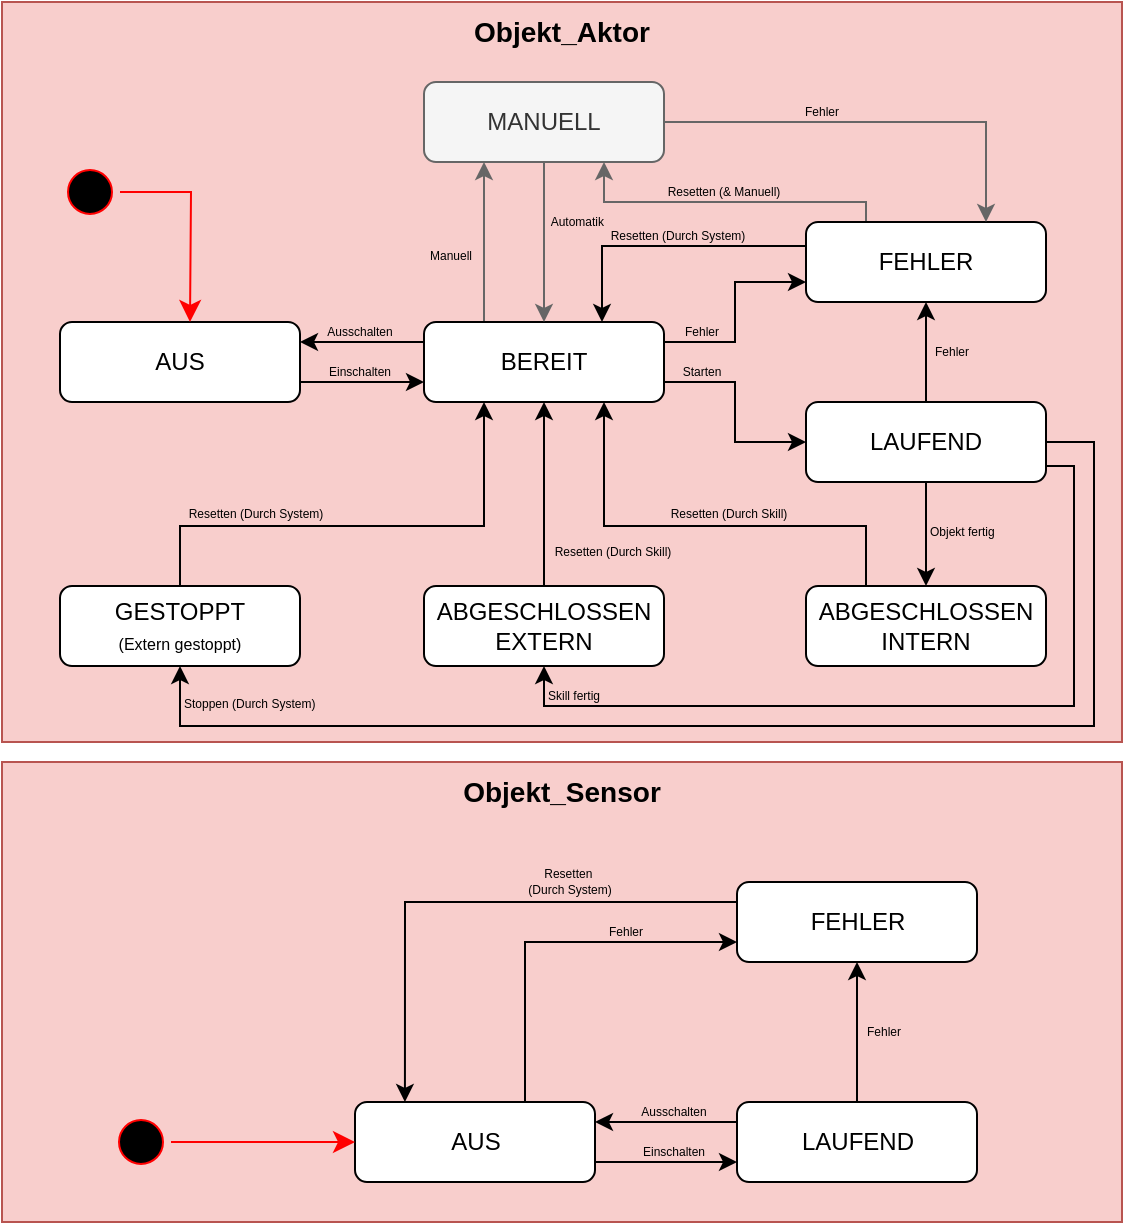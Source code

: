 <mxfile version="25.0.1">
  <diagram name="Seite-1" id="nUT34G9xeOLYj0SszjcQ">
    <mxGraphModel dx="1816" dy="694" grid="1" gridSize="10" guides="1" tooltips="1" connect="1" arrows="1" fold="1" page="1" pageScale="1" pageWidth="827" pageHeight="1169" math="0" shadow="0">
      <root>
        <mxCell id="0" />
        <mxCell id="1" parent="0" />
        <mxCell id="TMbh94kAc-SO85xrON7S-70" value="&lt;b&gt;&lt;font style=&quot;font-size: 14px;&quot;&gt;Objekt_Aktor&lt;/font&gt;&lt;/b&gt;" style="rounded=0;whiteSpace=wrap;html=1;fillColor=#f8cecc;strokeColor=#b85450;verticalAlign=top;" parent="1" vertex="1">
          <mxGeometry x="134" y="120" width="560" height="370" as="geometry" />
        </mxCell>
        <mxCell id="TMbh94kAc-SO85xrON7S-81" style="edgeStyle=orthogonalEdgeStyle;rounded=0;orthogonalLoop=1;jettySize=auto;html=1;entryX=0;entryY=0.75;entryDx=0;entryDy=0;" parent="1" source="TMbh94kAc-SO85xrON7S-71" target="TMbh94kAc-SO85xrON7S-73" edge="1">
          <mxGeometry relative="1" as="geometry">
            <Array as="points">
              <mxPoint x="304" y="310" />
              <mxPoint x="304" y="310" />
            </Array>
          </mxGeometry>
        </mxCell>
        <mxCell id="TMbh94kAc-SO85xrON7S-71" value="AUS" style="rounded=1;whiteSpace=wrap;html=1;" parent="1" vertex="1">
          <mxGeometry x="163" y="280" width="120" height="40" as="geometry" />
        </mxCell>
        <mxCell id="TMbh94kAc-SO85xrON7S-86" style="edgeStyle=orthogonalEdgeStyle;rounded=0;orthogonalLoop=1;jettySize=auto;html=1;exitX=1;exitY=0.75;exitDx=0;exitDy=0;entryX=0;entryY=0.5;entryDx=0;entryDy=0;" parent="1" source="TMbh94kAc-SO85xrON7S-73" target="TMbh94kAc-SO85xrON7S-74" edge="1">
          <mxGeometry relative="1" as="geometry" />
        </mxCell>
        <mxCell id="TMbh94kAc-SO85xrON7S-87" style="edgeStyle=orthogonalEdgeStyle;rounded=0;orthogonalLoop=1;jettySize=auto;html=1;exitX=1;exitY=0.25;exitDx=0;exitDy=0;entryX=0;entryY=0.75;entryDx=0;entryDy=0;" parent="1" source="TMbh94kAc-SO85xrON7S-73" target="TMbh94kAc-SO85xrON7S-75" edge="1">
          <mxGeometry relative="1" as="geometry" />
        </mxCell>
        <mxCell id="TMbh94kAc-SO85xrON7S-263" style="edgeStyle=orthogonalEdgeStyle;rounded=0;orthogonalLoop=1;jettySize=auto;html=1;exitX=0;exitY=0.25;exitDx=0;exitDy=0;entryX=1;entryY=0.25;entryDx=0;entryDy=0;" parent="1" source="TMbh94kAc-SO85xrON7S-73" target="TMbh94kAc-SO85xrON7S-71" edge="1">
          <mxGeometry relative="1" as="geometry" />
        </mxCell>
        <mxCell id="W-NJ1N2_PU1S09Mt8zdA-4" style="edgeStyle=orthogonalEdgeStyle;rounded=0;orthogonalLoop=1;jettySize=auto;html=1;exitX=0.25;exitY=0;exitDx=0;exitDy=0;entryX=0.25;entryY=1;entryDx=0;entryDy=0;fillColor=#f5f5f5;strokeColor=#666666;" parent="1" source="TMbh94kAc-SO85xrON7S-73" target="W-NJ1N2_PU1S09Mt8zdA-1" edge="1">
          <mxGeometry relative="1" as="geometry" />
        </mxCell>
        <mxCell id="TMbh94kAc-SO85xrON7S-73" value="BEREIT" style="rounded=1;whiteSpace=wrap;html=1;" parent="1" vertex="1">
          <mxGeometry x="345" y="280" width="120" height="40" as="geometry" />
        </mxCell>
        <mxCell id="TMbh94kAc-SO85xrON7S-83" style="edgeStyle=orthogonalEdgeStyle;rounded=0;orthogonalLoop=1;jettySize=auto;html=1;entryX=0.5;entryY=1;entryDx=0;entryDy=0;" parent="1" source="TMbh94kAc-SO85xrON7S-74" target="TMbh94kAc-SO85xrON7S-75" edge="1">
          <mxGeometry relative="1" as="geometry" />
        </mxCell>
        <mxCell id="TMbh94kAc-SO85xrON7S-88" style="edgeStyle=orthogonalEdgeStyle;rounded=0;orthogonalLoop=1;jettySize=auto;html=1;entryX=0.5;entryY=0;entryDx=0;entryDy=0;" parent="1" source="TMbh94kAc-SO85xrON7S-74" target="TMbh94kAc-SO85xrON7S-76" edge="1">
          <mxGeometry relative="1" as="geometry" />
        </mxCell>
        <mxCell id="SP4Yme70-6t-EXQiYsFF-5" style="edgeStyle=orthogonalEdgeStyle;rounded=0;orthogonalLoop=1;jettySize=auto;html=1;entryX=0.5;entryY=1;entryDx=0;entryDy=0;" edge="1" parent="1" source="TMbh94kAc-SO85xrON7S-74" target="SP4Yme70-6t-EXQiYsFF-1">
          <mxGeometry relative="1" as="geometry">
            <Array as="points">
              <mxPoint x="670" y="352" />
              <mxPoint x="670" y="472" />
              <mxPoint x="405" y="472" />
            </Array>
          </mxGeometry>
        </mxCell>
        <mxCell id="SP4Yme70-6t-EXQiYsFF-6" style="edgeStyle=orthogonalEdgeStyle;rounded=0;orthogonalLoop=1;jettySize=auto;html=1;entryX=0.5;entryY=1;entryDx=0;entryDy=0;" edge="1" parent="1" source="TMbh94kAc-SO85xrON7S-74" target="TMbh94kAc-SO85xrON7S-78">
          <mxGeometry relative="1" as="geometry">
            <Array as="points">
              <mxPoint x="680" y="340" />
              <mxPoint x="680" y="482" />
              <mxPoint x="223" y="482" />
            </Array>
          </mxGeometry>
        </mxCell>
        <mxCell id="TMbh94kAc-SO85xrON7S-74" value="LAUFEND" style="rounded=1;whiteSpace=wrap;html=1;" parent="1" vertex="1">
          <mxGeometry x="536" y="320" width="120" height="40" as="geometry" />
        </mxCell>
        <mxCell id="TMbh94kAc-SO85xrON7S-84" style="edgeStyle=orthogonalEdgeStyle;rounded=0;orthogonalLoop=1;jettySize=auto;html=1;" parent="1" edge="1">
          <mxGeometry relative="1" as="geometry">
            <mxPoint x="536" y="242" as="sourcePoint" />
            <mxPoint x="434" y="280" as="targetPoint" />
            <Array as="points">
              <mxPoint x="434" y="242" />
              <mxPoint x="434" y="280" />
            </Array>
          </mxGeometry>
        </mxCell>
        <mxCell id="W-NJ1N2_PU1S09Mt8zdA-6" style="edgeStyle=orthogonalEdgeStyle;rounded=0;orthogonalLoop=1;jettySize=auto;html=1;exitX=0.25;exitY=0;exitDx=0;exitDy=0;entryX=0.75;entryY=1;entryDx=0;entryDy=0;fillColor=#f5f5f5;strokeColor=#666666;" parent="1" source="TMbh94kAc-SO85xrON7S-75" target="W-NJ1N2_PU1S09Mt8zdA-1" edge="1">
          <mxGeometry relative="1" as="geometry">
            <Array as="points">
              <mxPoint x="566" y="220" />
              <mxPoint x="435" y="220" />
            </Array>
          </mxGeometry>
        </mxCell>
        <mxCell id="TMbh94kAc-SO85xrON7S-75" value="FEHLER" style="rounded=1;whiteSpace=wrap;html=1;" parent="1" vertex="1">
          <mxGeometry x="536" y="230" width="120" height="40" as="geometry" />
        </mxCell>
        <mxCell id="TMbh94kAc-SO85xrON7S-89" style="edgeStyle=orthogonalEdgeStyle;rounded=0;orthogonalLoop=1;jettySize=auto;html=1;exitX=0.25;exitY=0;exitDx=0;exitDy=0;entryX=0.75;entryY=1;entryDx=0;entryDy=0;" parent="1" source="TMbh94kAc-SO85xrON7S-76" target="TMbh94kAc-SO85xrON7S-73" edge="1">
          <mxGeometry relative="1" as="geometry">
            <Array as="points">
              <mxPoint x="566" y="382" />
              <mxPoint x="435" y="382" />
            </Array>
          </mxGeometry>
        </mxCell>
        <mxCell id="TMbh94kAc-SO85xrON7S-76" value="ABGESCHLOSSEN&lt;div&gt;INTERN&lt;/div&gt;" style="rounded=1;whiteSpace=wrap;html=1;" parent="1" vertex="1">
          <mxGeometry x="536" y="412" width="120" height="40" as="geometry" />
        </mxCell>
        <mxCell id="SP4Yme70-6t-EXQiYsFF-3" style="edgeStyle=orthogonalEdgeStyle;rounded=0;orthogonalLoop=1;jettySize=auto;html=1;entryX=0.25;entryY=1;entryDx=0;entryDy=0;" edge="1" parent="1" source="TMbh94kAc-SO85xrON7S-78" target="TMbh94kAc-SO85xrON7S-73">
          <mxGeometry relative="1" as="geometry">
            <Array as="points">
              <mxPoint x="223" y="382" />
              <mxPoint x="375" y="382" />
            </Array>
          </mxGeometry>
        </mxCell>
        <mxCell id="TMbh94kAc-SO85xrON7S-78" value="GESTOPPT&lt;div&gt;&lt;font style=&quot;font-size: 8px;&quot;&gt;(Extern gestoppt)&lt;/font&gt;&lt;/div&gt;" style="rounded=1;whiteSpace=wrap;html=1;" parent="1" vertex="1">
          <mxGeometry x="163" y="412" width="120" height="40" as="geometry" />
        </mxCell>
        <mxCell id="TMbh94kAc-SO85xrON7S-79" value="" style="ellipse;html=1;shape=startState;fillColor=#000000;strokeColor=#ff0000;" parent="1" vertex="1">
          <mxGeometry x="163" y="200" width="30" height="30" as="geometry" />
        </mxCell>
        <mxCell id="TMbh94kAc-SO85xrON7S-80" value="" style="edgeStyle=orthogonalEdgeStyle;html=1;verticalAlign=bottom;endArrow=classic;endSize=8;strokeColor=#ff0000;rounded=0;endFill=1;" parent="1" source="TMbh94kAc-SO85xrON7S-79" edge="1">
          <mxGeometry relative="1" as="geometry">
            <mxPoint x="228" y="280" as="targetPoint" />
          </mxGeometry>
        </mxCell>
        <mxCell id="TMbh94kAc-SO85xrON7S-258" value="Fehler" style="text;html=1;align=center;verticalAlign=middle;whiteSpace=wrap;rounded=0;fontSize=6;container=0;" parent="1" vertex="1">
          <mxGeometry x="454" y="280" width="60" height="10" as="geometry" />
        </mxCell>
        <mxCell id="TMbh94kAc-SO85xrON7S-259" value="Fehler" style="text;html=1;align=center;verticalAlign=middle;whiteSpace=wrap;rounded=0;fontSize=6;container=0;" parent="1" vertex="1">
          <mxGeometry x="579" y="290" width="60" height="10" as="geometry" />
        </mxCell>
        <mxCell id="TMbh94kAc-SO85xrON7S-260" value="Resetten (Durch System)" style="text;html=1;align=center;verticalAlign=middle;whiteSpace=wrap;rounded=0;fontSize=6;container=0;" parent="1" vertex="1">
          <mxGeometry x="434" y="232" width="76" height="10" as="geometry" />
        </mxCell>
        <mxCell id="TMbh94kAc-SO85xrON7S-264" value="Einschalten" style="text;html=1;align=center;verticalAlign=middle;whiteSpace=wrap;rounded=0;fontSize=6;container=0;" parent="1" vertex="1">
          <mxGeometry x="283" y="300" width="60" height="10" as="geometry" />
        </mxCell>
        <mxCell id="TMbh94kAc-SO85xrON7S-265" value="Ausschalten" style="text;html=1;align=center;verticalAlign=middle;whiteSpace=wrap;rounded=0;fontSize=6;container=0;" parent="1" vertex="1">
          <mxGeometry x="283" y="280" width="60" height="10" as="geometry" />
        </mxCell>
        <mxCell id="TMbh94kAc-SO85xrON7S-266" value="Starten" style="text;html=1;align=center;verticalAlign=middle;whiteSpace=wrap;rounded=0;fontSize=6;container=0;" parent="1" vertex="1">
          <mxGeometry x="454" y="300" width="60" height="10" as="geometry" />
        </mxCell>
        <mxCell id="TMbh94kAc-SO85xrON7S-268" value="Objekt fertig" style="text;html=1;align=left;verticalAlign=middle;whiteSpace=wrap;rounded=0;fontSize=6;container=0;" parent="1" vertex="1">
          <mxGeometry x="596" y="380" width="60" height="10" as="geometry" />
        </mxCell>
        <mxCell id="TMbh94kAc-SO85xrON7S-272" value="Stoppen (Durch System)" style="text;html=1;align=left;verticalAlign=middle;whiteSpace=wrap;rounded=0;fontSize=6;container=0;" parent="1" vertex="1">
          <mxGeometry x="223" y="466" width="77" height="10" as="geometry" />
        </mxCell>
        <mxCell id="TMbh94kAc-SO85xrON7S-275" value="Resetten (Durch Skill)" style="text;html=1;align=center;verticalAlign=middle;whiteSpace=wrap;rounded=0;fontSize=6;container=0;" parent="1" vertex="1">
          <mxGeometry x="465" y="371" width="65" height="10" as="geometry" />
        </mxCell>
        <mxCell id="W-NJ1N2_PU1S09Mt8zdA-3" style="edgeStyle=orthogonalEdgeStyle;rounded=0;orthogonalLoop=1;jettySize=auto;html=1;entryX=0.5;entryY=0;entryDx=0;entryDy=0;fillColor=#f5f5f5;strokeColor=#666666;" parent="1" source="W-NJ1N2_PU1S09Mt8zdA-1" target="TMbh94kAc-SO85xrON7S-73" edge="1">
          <mxGeometry relative="1" as="geometry" />
        </mxCell>
        <mxCell id="W-NJ1N2_PU1S09Mt8zdA-5" style="edgeStyle=orthogonalEdgeStyle;rounded=0;orthogonalLoop=1;jettySize=auto;html=1;entryX=0.75;entryY=0;entryDx=0;entryDy=0;fillColor=#f5f5f5;strokeColor=#666666;" parent="1" source="W-NJ1N2_PU1S09Mt8zdA-1" target="TMbh94kAc-SO85xrON7S-75" edge="1">
          <mxGeometry relative="1" as="geometry" />
        </mxCell>
        <mxCell id="W-NJ1N2_PU1S09Mt8zdA-1" value="MANUELL" style="rounded=1;whiteSpace=wrap;html=1;fillColor=#f5f5f5;strokeColor=#666666;fontColor=#333333;" parent="1" vertex="1">
          <mxGeometry x="345" y="160" width="120" height="40" as="geometry" />
        </mxCell>
        <mxCell id="W-NJ1N2_PU1S09Mt8zdA-7" value="Manuell" style="text;html=1;align=right;verticalAlign=middle;whiteSpace=wrap;rounded=0;fontSize=6;container=0;" parent="1" vertex="1">
          <mxGeometry x="341" y="242" width="30" height="10" as="geometry" />
        </mxCell>
        <mxCell id="W-NJ1N2_PU1S09Mt8zdA-8" value="Automatik" style="text;html=1;align=right;verticalAlign=middle;whiteSpace=wrap;rounded=0;fontSize=6;container=0;" parent="1" vertex="1">
          <mxGeometry x="407" y="225" width="30" height="10" as="geometry" />
        </mxCell>
        <mxCell id="W-NJ1N2_PU1S09Mt8zdA-9" value="Fehler" style="text;html=1;align=center;verticalAlign=middle;whiteSpace=wrap;rounded=0;fontSize=6;container=0;" parent="1" vertex="1">
          <mxGeometry x="514" y="170" width="60" height="10" as="geometry" />
        </mxCell>
        <mxCell id="W-NJ1N2_PU1S09Mt8zdA-10" value="Resetten (&amp;amp; Manuell)" style="text;html=1;align=center;verticalAlign=middle;whiteSpace=wrap;rounded=0;fontSize=6;container=0;" parent="1" vertex="1">
          <mxGeometry x="465" y="210" width="60" height="10" as="geometry" />
        </mxCell>
        <mxCell id="SP4Yme70-6t-EXQiYsFF-2" style="edgeStyle=orthogonalEdgeStyle;rounded=0;orthogonalLoop=1;jettySize=auto;html=1;entryX=0.5;entryY=1;entryDx=0;entryDy=0;" edge="1" parent="1" source="SP4Yme70-6t-EXQiYsFF-1" target="TMbh94kAc-SO85xrON7S-73">
          <mxGeometry relative="1" as="geometry" />
        </mxCell>
        <mxCell id="SP4Yme70-6t-EXQiYsFF-1" value="ABGESCHLOSSEN&lt;div&gt;EXTERN&lt;/div&gt;" style="rounded=1;whiteSpace=wrap;html=1;" vertex="1" parent="1">
          <mxGeometry x="345" y="412" width="120" height="40" as="geometry" />
        </mxCell>
        <mxCell id="SP4Yme70-6t-EXQiYsFF-4" value="Resetten (Durch Skill)" style="text;html=1;align=center;verticalAlign=middle;whiteSpace=wrap;rounded=0;fontSize=6;container=0;" vertex="1" parent="1">
          <mxGeometry x="407" y="390" width="65" height="10" as="geometry" />
        </mxCell>
        <mxCell id="SP4Yme70-6t-EXQiYsFF-7" value="Skill fertig" style="text;html=1;align=left;verticalAlign=middle;whiteSpace=wrap;rounded=0;fontSize=6;container=0;" vertex="1" parent="1">
          <mxGeometry x="405" y="462" width="60" height="10" as="geometry" />
        </mxCell>
        <mxCell id="SP4Yme70-6t-EXQiYsFF-8" value="Resetten (Durch System)" style="text;html=1;align=center;verticalAlign=middle;whiteSpace=wrap;rounded=0;fontSize=6;container=0;" vertex="1" parent="1">
          <mxGeometry x="223" y="371" width="76" height="10" as="geometry" />
        </mxCell>
        <mxCell id="SP4Yme70-6t-EXQiYsFF-9" value="&lt;b&gt;&lt;font style=&quot;font-size: 14px;&quot;&gt;Objekt_Sensor&lt;/font&gt;&lt;/b&gt;" style="rounded=0;whiteSpace=wrap;html=1;fillColor=#f8cecc;strokeColor=#b85450;verticalAlign=top;" vertex="1" parent="1">
          <mxGeometry x="134" y="500" width="560" height="230" as="geometry" />
        </mxCell>
        <mxCell id="SP4Yme70-6t-EXQiYsFF-10" style="edgeStyle=orthogonalEdgeStyle;rounded=0;orthogonalLoop=1;jettySize=auto;html=1;entryX=0;entryY=0.75;entryDx=0;entryDy=0;" edge="1" parent="1" source="SP4Yme70-6t-EXQiYsFF-11" target="SP4Yme70-6t-EXQiYsFF-16">
          <mxGeometry relative="1" as="geometry">
            <Array as="points">
              <mxPoint x="460.5" y="700" />
              <mxPoint x="460.5" y="700" />
            </Array>
          </mxGeometry>
        </mxCell>
        <mxCell id="SP4Yme70-6t-EXQiYsFF-60" style="edgeStyle=orthogonalEdgeStyle;rounded=0;orthogonalLoop=1;jettySize=auto;html=1;entryX=0;entryY=0.75;entryDx=0;entryDy=0;" edge="1" parent="1" source="SP4Yme70-6t-EXQiYsFF-11" target="SP4Yme70-6t-EXQiYsFF-24">
          <mxGeometry relative="1" as="geometry">
            <Array as="points">
              <mxPoint x="395.5" y="590" />
            </Array>
          </mxGeometry>
        </mxCell>
        <mxCell id="SP4Yme70-6t-EXQiYsFF-11" value="AUS" style="rounded=1;whiteSpace=wrap;html=1;" vertex="1" parent="1">
          <mxGeometry x="310.5" y="670" width="120" height="40" as="geometry" />
        </mxCell>
        <mxCell id="SP4Yme70-6t-EXQiYsFF-14" style="edgeStyle=orthogonalEdgeStyle;rounded=0;orthogonalLoop=1;jettySize=auto;html=1;exitX=0;exitY=0.25;exitDx=0;exitDy=0;entryX=1;entryY=0.25;entryDx=0;entryDy=0;" edge="1" parent="1" source="SP4Yme70-6t-EXQiYsFF-16" target="SP4Yme70-6t-EXQiYsFF-11">
          <mxGeometry relative="1" as="geometry" />
        </mxCell>
        <mxCell id="SP4Yme70-6t-EXQiYsFF-56" style="edgeStyle=orthogonalEdgeStyle;rounded=0;orthogonalLoop=1;jettySize=auto;html=1;entryX=0.5;entryY=1;entryDx=0;entryDy=0;" edge="1" parent="1" source="SP4Yme70-6t-EXQiYsFF-16" target="SP4Yme70-6t-EXQiYsFF-24">
          <mxGeometry relative="1" as="geometry" />
        </mxCell>
        <mxCell id="SP4Yme70-6t-EXQiYsFF-16" value="LAUFEND" style="rounded=1;whiteSpace=wrap;html=1;" vertex="1" parent="1">
          <mxGeometry x="501.5" y="670" width="120" height="40" as="geometry" />
        </mxCell>
        <mxCell id="SP4Yme70-6t-EXQiYsFF-59" style="edgeStyle=orthogonalEdgeStyle;rounded=0;orthogonalLoop=1;jettySize=auto;html=1;entryX=0.208;entryY=0;entryDx=0;entryDy=0;entryPerimeter=0;exitX=0;exitY=0.25;exitDx=0;exitDy=0;" edge="1" parent="1" source="SP4Yme70-6t-EXQiYsFF-24" target="SP4Yme70-6t-EXQiYsFF-11">
          <mxGeometry relative="1" as="geometry">
            <Array as="points">
              <mxPoint x="335.5" y="570" />
            </Array>
          </mxGeometry>
        </mxCell>
        <mxCell id="SP4Yme70-6t-EXQiYsFF-24" value="FEHLER" style="rounded=1;whiteSpace=wrap;html=1;" vertex="1" parent="1">
          <mxGeometry x="501.5" y="560" width="120" height="40" as="geometry" />
        </mxCell>
        <mxCell id="SP4Yme70-6t-EXQiYsFF-29" value="" style="ellipse;html=1;shape=startState;fillColor=#000000;strokeColor=#ff0000;" vertex="1" parent="1">
          <mxGeometry x="188.5" y="675" width="30" height="30" as="geometry" />
        </mxCell>
        <mxCell id="SP4Yme70-6t-EXQiYsFF-30" value="" style="edgeStyle=orthogonalEdgeStyle;html=1;verticalAlign=bottom;endArrow=classic;endSize=8;strokeColor=#ff0000;rounded=0;endFill=1;entryX=0;entryY=0.5;entryDx=0;entryDy=0;" edge="1" parent="1" source="SP4Yme70-6t-EXQiYsFF-29" target="SP4Yme70-6t-EXQiYsFF-11">
          <mxGeometry relative="1" as="geometry">
            <mxPoint x="315.5" y="690" as="targetPoint" />
          </mxGeometry>
        </mxCell>
        <mxCell id="SP4Yme70-6t-EXQiYsFF-34" value="Einschalten" style="text;html=1;align=center;verticalAlign=middle;whiteSpace=wrap;rounded=0;fontSize=6;container=0;" vertex="1" parent="1">
          <mxGeometry x="439.5" y="690" width="60" height="10" as="geometry" />
        </mxCell>
        <mxCell id="SP4Yme70-6t-EXQiYsFF-35" value="Ausschalten" style="text;html=1;align=center;verticalAlign=middle;whiteSpace=wrap;rounded=0;fontSize=6;container=0;" vertex="1" parent="1">
          <mxGeometry x="439.5" y="670" width="60" height="10" as="geometry" />
        </mxCell>
        <mxCell id="SP4Yme70-6t-EXQiYsFF-54" value="Resetten&amp;nbsp;&lt;div&gt;(Durch System)&lt;/div&gt;" style="text;html=1;align=center;verticalAlign=middle;whiteSpace=wrap;rounded=0;fontSize=6;container=0;" vertex="1" parent="1">
          <mxGeometry x="379.5" y="550" width="76" height="20" as="geometry" />
        </mxCell>
        <mxCell id="SP4Yme70-6t-EXQiYsFF-61" value="Fehler" style="text;html=1;align=center;verticalAlign=middle;whiteSpace=wrap;rounded=0;fontSize=6;container=0;" vertex="1" parent="1">
          <mxGeometry x="415.5" y="580" width="60" height="10" as="geometry" />
        </mxCell>
        <mxCell id="SP4Yme70-6t-EXQiYsFF-62" value="Fehler" style="text;html=1;align=center;verticalAlign=middle;whiteSpace=wrap;rounded=0;fontSize=6;container=0;" vertex="1" parent="1">
          <mxGeometry x="544.5" y="630" width="60" height="10" as="geometry" />
        </mxCell>
      </root>
    </mxGraphModel>
  </diagram>
</mxfile>
